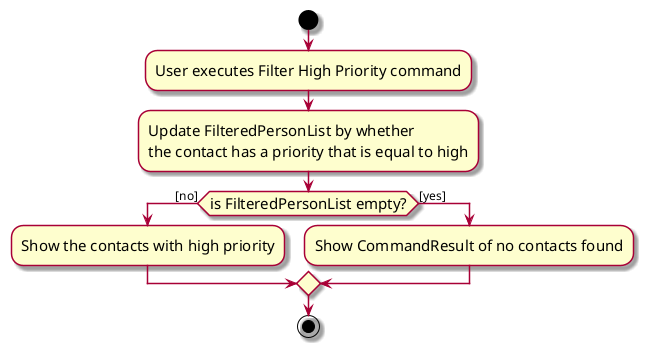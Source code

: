 @startuml
skin rose
skinparam ActivityFontSize 15
skinparam ArrowFontSize 12
start
:User executes Filter High Priority command;

:Update FilteredPersonList by whether
the contact has a priority that is equal to high;
if (is FilteredPersonList empty?) then ([no])
    :Show the contacts with high priority;
else ([yes])
    :Show CommandResult of no contacts found;
endif
stop
@enduml